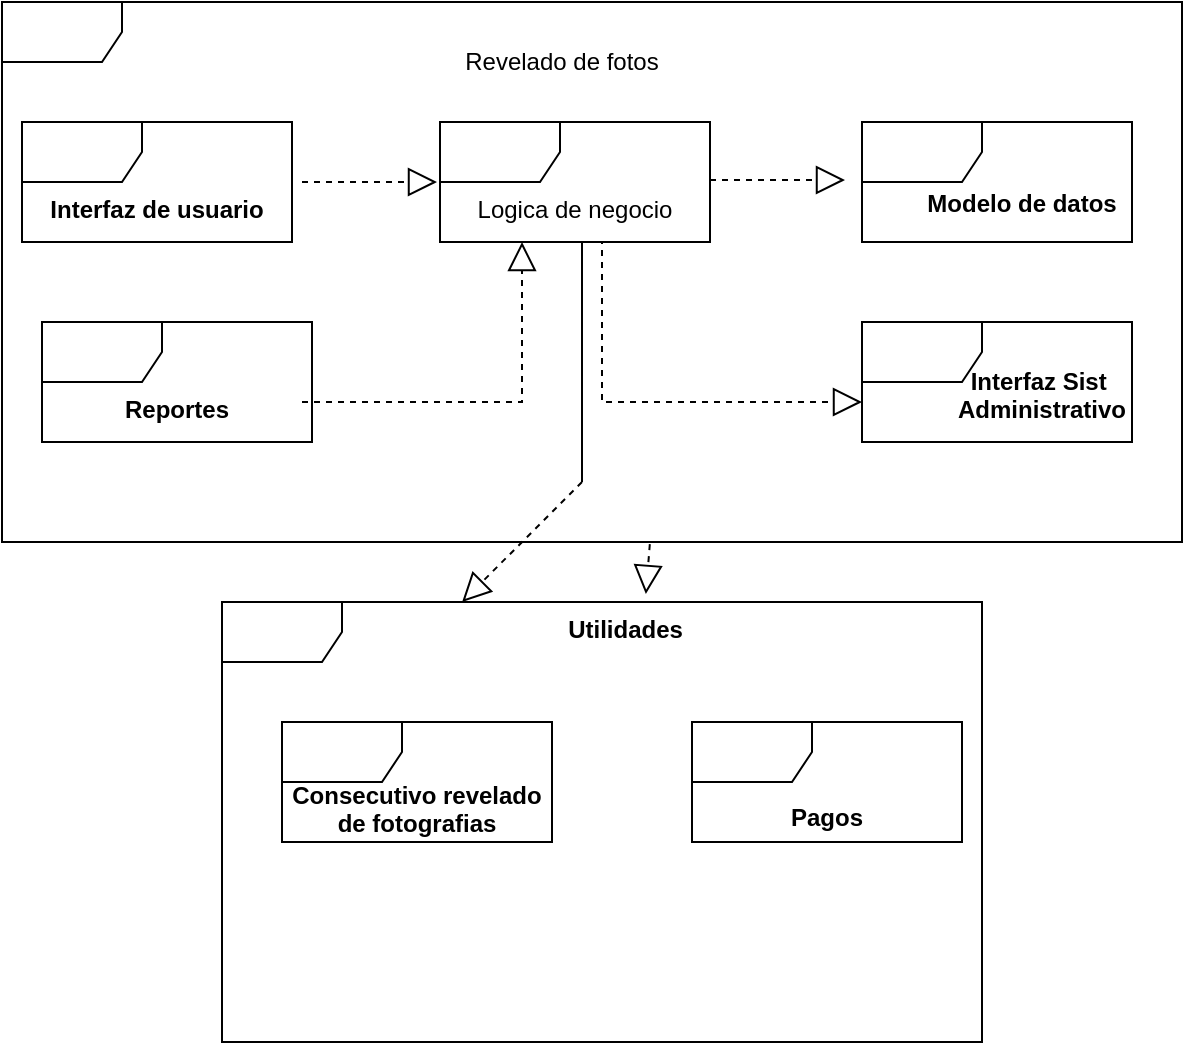 <mxfile version="20.0.1" type="device"><diagram id="o8-JqW4eRVCAnQoESvHX" name="Page-1"><mxGraphModel dx="763" dy="421" grid="1" gridSize="10" guides="1" tooltips="1" connect="1" arrows="1" fold="1" page="1" pageScale="1" pageWidth="827" pageHeight="1169" math="0" shadow="0"><root><mxCell id="0"/><mxCell id="1" parent="0"/><mxCell id="6aGl6jGIYUlZcR-HPn5W-1" value="" style="shape=umlFrame;whiteSpace=wrap;html=1;" vertex="1" parent="1"><mxGeometry x="210" y="40" width="590" height="270" as="geometry"/></mxCell><mxCell id="6aGl6jGIYUlZcR-HPn5W-2" value="" style="shape=umlFrame;whiteSpace=wrap;html=1;" vertex="1" parent="1"><mxGeometry x="220" y="100" width="135" height="60" as="geometry"/></mxCell><mxCell id="6aGl6jGIYUlZcR-HPn5W-3" value="" style="shape=umlFrame;whiteSpace=wrap;html=1;" vertex="1" parent="1"><mxGeometry x="429" y="100" width="135" height="60" as="geometry"/></mxCell><mxCell id="6aGl6jGIYUlZcR-HPn5W-4" value="" style="shape=umlFrame;whiteSpace=wrap;html=1;" vertex="1" parent="1"><mxGeometry x="640" y="100" width="135" height="60" as="geometry"/></mxCell><mxCell id="6aGl6jGIYUlZcR-HPn5W-5" value="" style="shape=umlFrame;whiteSpace=wrap;html=1;" vertex="1" parent="1"><mxGeometry x="230" y="200" width="135" height="60" as="geometry"/></mxCell><mxCell id="6aGl6jGIYUlZcR-HPn5W-6" value="" style="shape=umlFrame;whiteSpace=wrap;html=1;" vertex="1" parent="1"><mxGeometry x="640" y="200" width="135" height="60" as="geometry"/></mxCell><mxCell id="6aGl6jGIYUlZcR-HPn5W-7" value="" style="endArrow=block;dashed=1;endFill=0;endSize=12;html=1;rounded=0;" edge="1" parent="1"><mxGeometry width="160" relative="1" as="geometry"><mxPoint x="360" y="130" as="sourcePoint"/><mxPoint x="427.5" y="130" as="targetPoint"/><Array as="points"><mxPoint x="427.5" y="130"/></Array></mxGeometry></mxCell><mxCell id="6aGl6jGIYUlZcR-HPn5W-8" value="" style="endArrow=block;dashed=1;endFill=0;endSize=12;html=1;rounded=0;" edge="1" parent="1"><mxGeometry width="160" relative="1" as="geometry"><mxPoint x="564" y="129" as="sourcePoint"/><mxPoint x="631.5" y="129" as="targetPoint"/><Array as="points"><mxPoint x="631.5" y="129"/></Array></mxGeometry></mxCell><mxCell id="6aGl6jGIYUlZcR-HPn5W-9" value="" style="endArrow=block;dashed=1;endFill=0;endSize=12;html=1;rounded=0;" edge="1" parent="1"><mxGeometry width="160" relative="1" as="geometry"><mxPoint x="360" y="240" as="sourcePoint"/><mxPoint x="470" y="160" as="targetPoint"/><Array as="points"><mxPoint x="360" y="240"/><mxPoint x="470" y="240"/></Array></mxGeometry></mxCell><mxCell id="6aGl6jGIYUlZcR-HPn5W-10" value="" style="endArrow=block;dashed=1;endFill=0;endSize=12;html=1;rounded=0;" edge="1" parent="1"><mxGeometry width="160" relative="1" as="geometry"><mxPoint x="500" y="160" as="sourcePoint"/><mxPoint x="640" y="240" as="targetPoint"/><Array as="points"><mxPoint x="530" y="160"/><mxPoint x="510" y="160"/><mxPoint x="510" y="240"/></Array></mxGeometry></mxCell><mxCell id="6aGl6jGIYUlZcR-HPn5W-11" value="" style="endArrow=block;dashed=1;endFill=0;endSize=12;html=1;rounded=0;entryX=0.316;entryY=0;entryDx=0;entryDy=0;entryPerimeter=0;" edge="1" parent="1"><mxGeometry width="160" relative="1" as="geometry"><mxPoint x="500" y="280" as="sourcePoint"/><mxPoint x="440.08" y="340" as="targetPoint"/><Array as="points"><mxPoint x="500" y="160"/><mxPoint x="500" y="280"/></Array></mxGeometry></mxCell><mxCell id="6aGl6jGIYUlZcR-HPn5W-12" value="" style="endArrow=block;dashed=1;endFill=0;endSize=12;html=1;rounded=0;exitX=0.549;exitY=1.004;exitDx=0;exitDy=0;exitPerimeter=0;entryX=0.571;entryY=-0.154;entryDx=0;entryDy=0;entryPerimeter=0;" edge="1" parent="1"><mxGeometry width="160" relative="1" as="geometry"><mxPoint x="533.91" y="311.08" as="sourcePoint"/><mxPoint x="531.938" y="335.996" as="targetPoint"/></mxGeometry></mxCell><mxCell id="6aGl6jGIYUlZcR-HPn5W-13" value="" style="shape=umlFrame;whiteSpace=wrap;html=1;" vertex="1" parent="1"><mxGeometry x="320" y="340" width="380" height="220" as="geometry"/></mxCell><mxCell id="6aGl6jGIYUlZcR-HPn5W-14" value="Utilidades" style="text;align=center;fontStyle=1;verticalAlign=middle;spacingLeft=3;spacingRight=3;strokeColor=none;rotatable=0;points=[[0,0.5],[1,0.5]];portConstraint=eastwest;" vertex="1" parent="1"><mxGeometry x="450" y="340" width="143.5" height="26" as="geometry"/></mxCell><mxCell id="6aGl6jGIYUlZcR-HPn5W-15" value="" style="shape=umlFrame;whiteSpace=wrap;html=1;" vertex="1" parent="1"><mxGeometry x="350" y="400" width="135" height="60" as="geometry"/></mxCell><mxCell id="6aGl6jGIYUlZcR-HPn5W-16" value="Consecutivo revelado&#10;de fotografias&#10;" style="text;align=center;fontStyle=1;verticalAlign=middle;spacingLeft=3;spacingRight=3;strokeColor=none;rotatable=0;points=[[0,0.5],[1,0.5]];portConstraint=eastwest;" vertex="1" parent="1"><mxGeometry x="377.5" y="437" width="80" height="26" as="geometry"/></mxCell><mxCell id="6aGl6jGIYUlZcR-HPn5W-17" value="" style="shape=umlFrame;whiteSpace=wrap;html=1;" vertex="1" parent="1"><mxGeometry x="555" y="400" width="135" height="60" as="geometry"/></mxCell><mxCell id="6aGl6jGIYUlZcR-HPn5W-18" value="Pagos" style="text;align=center;fontStyle=1;verticalAlign=middle;spacingLeft=3;spacingRight=3;strokeColor=none;rotatable=0;points=[[0,0.5],[1,0.5]];portConstraint=eastwest;" vertex="1" parent="1"><mxGeometry x="582.5" y="434" width="80" height="26" as="geometry"/></mxCell><mxCell id="6aGl6jGIYUlZcR-HPn5W-19" value="Revelado de fotos" style="text;html=1;strokeColor=none;fillColor=none;align=center;verticalAlign=middle;whiteSpace=wrap;rounded=0;" vertex="1" parent="1"><mxGeometry x="405" y="55" width="170" height="30" as="geometry"/></mxCell><mxCell id="6aGl6jGIYUlZcR-HPn5W-20" value="Interfaz de usuario" style="text;align=center;fontStyle=1;verticalAlign=middle;spacingLeft=3;spacingRight=3;strokeColor=none;rotatable=0;points=[[0,0.5],[1,0.5]];portConstraint=eastwest;" vertex="1" parent="1"><mxGeometry x="247.5" y="130" width="80" height="26" as="geometry"/></mxCell><mxCell id="6aGl6jGIYUlZcR-HPn5W-21" value="Logica de negocio" style="text;align=center;fontStyle=0;verticalAlign=middle;spacingLeft=3;spacingRight=3;strokeColor=none;rotatable=0;points=[[0,0.5],[1,0.5]];portConstraint=eastwest;" vertex="1" parent="1"><mxGeometry x="456.5" y="130" width="80" height="26" as="geometry"/></mxCell><mxCell id="6aGl6jGIYUlZcR-HPn5W-22" value="Modelo de datos&#10;" style="text;align=center;fontStyle=1;verticalAlign=middle;spacingLeft=3;spacingRight=3;strokeColor=none;rotatable=0;points=[[0,0.5],[1,0.5]];portConstraint=eastwest;" vertex="1" parent="1"><mxGeometry x="680" y="134" width="80" height="26" as="geometry"/></mxCell><mxCell id="6aGl6jGIYUlZcR-HPn5W-23" value="Reportes" style="text;align=center;fontStyle=1;verticalAlign=middle;spacingLeft=3;spacingRight=3;strokeColor=none;rotatable=0;points=[[0,0.5],[1,0.5]];portConstraint=eastwest;" vertex="1" parent="1"><mxGeometry x="257.5" y="230" width="80" height="26" as="geometry"/></mxCell><mxCell id="6aGl6jGIYUlZcR-HPn5W-24" value="Interfaz Sist &#10;Administrativo&#10;" style="text;align=center;fontStyle=1;verticalAlign=middle;spacingLeft=3;spacingRight=3;strokeColor=none;rotatable=0;points=[[0,0.5],[1,0.5]];portConstraint=eastwest;" vertex="1" parent="1"><mxGeometry x="690" y="230" width="80" height="26" as="geometry"/></mxCell></root></mxGraphModel></diagram></mxfile>